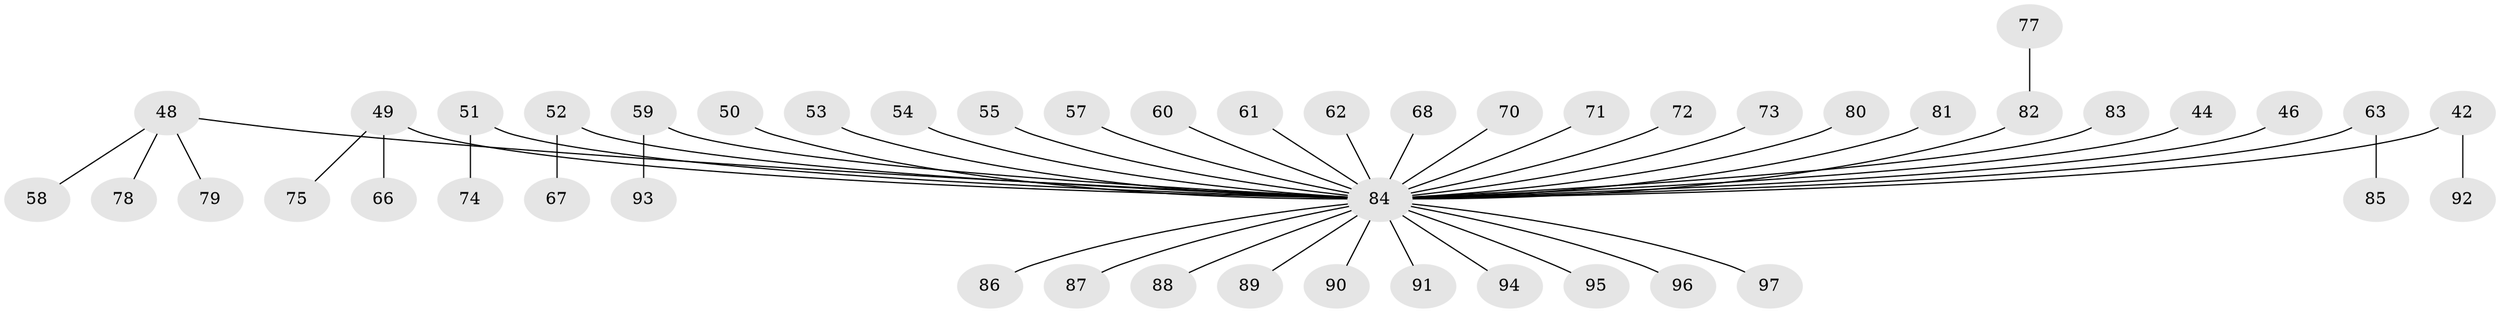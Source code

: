// original degree distribution, {6: 0.020618556701030927, 4: 0.08247422680412371, 12: 0.010309278350515464, 3: 0.09278350515463918, 2: 0.26804123711340205, 7: 0.010309278350515464, 1: 0.5154639175257731}
// Generated by graph-tools (version 1.1) at 2025/52/03/09/25 04:52:21]
// undirected, 48 vertices, 47 edges
graph export_dot {
graph [start="1"]
  node [color=gray90,style=filled];
  42 [super="+25"];
  44;
  46;
  48;
  49 [super="+36"];
  50;
  51;
  52;
  53;
  54;
  55;
  57;
  58;
  59;
  60 [super="+30"];
  61;
  62;
  63;
  66;
  67;
  68;
  70;
  71;
  72;
  73;
  74;
  75;
  77;
  78;
  79;
  80;
  81;
  82 [super="+10+12"];
  83;
  84 [super="+56+43+76+22+33+35+64+41+31+32+38+45+37+69+65+39+40"];
  85;
  86;
  87;
  88;
  89;
  90;
  91;
  92;
  93;
  94;
  95;
  96;
  97;
  42 -- 92;
  42 -- 84;
  44 -- 84;
  46 -- 84;
  48 -- 58;
  48 -- 78;
  48 -- 79;
  48 -- 84;
  49 -- 66;
  49 -- 75;
  49 -- 84;
  50 -- 84;
  51 -- 74;
  51 -- 84;
  52 -- 67;
  52 -- 84;
  53 -- 84;
  54 -- 84;
  55 -- 84;
  57 -- 84;
  59 -- 93;
  59 -- 84;
  60 -- 84;
  61 -- 84;
  62 -- 84;
  63 -- 85;
  63 -- 84;
  68 -- 84;
  70 -- 84;
  71 -- 84;
  72 -- 84;
  73 -- 84;
  77 -- 82;
  80 -- 84;
  81 -- 84;
  82 -- 84;
  83 -- 84;
  84 -- 88;
  84 -- 95;
  84 -- 87;
  84 -- 89;
  84 -- 91;
  84 -- 94;
  84 -- 96;
  84 -- 86;
  84 -- 90;
  84 -- 97;
}
